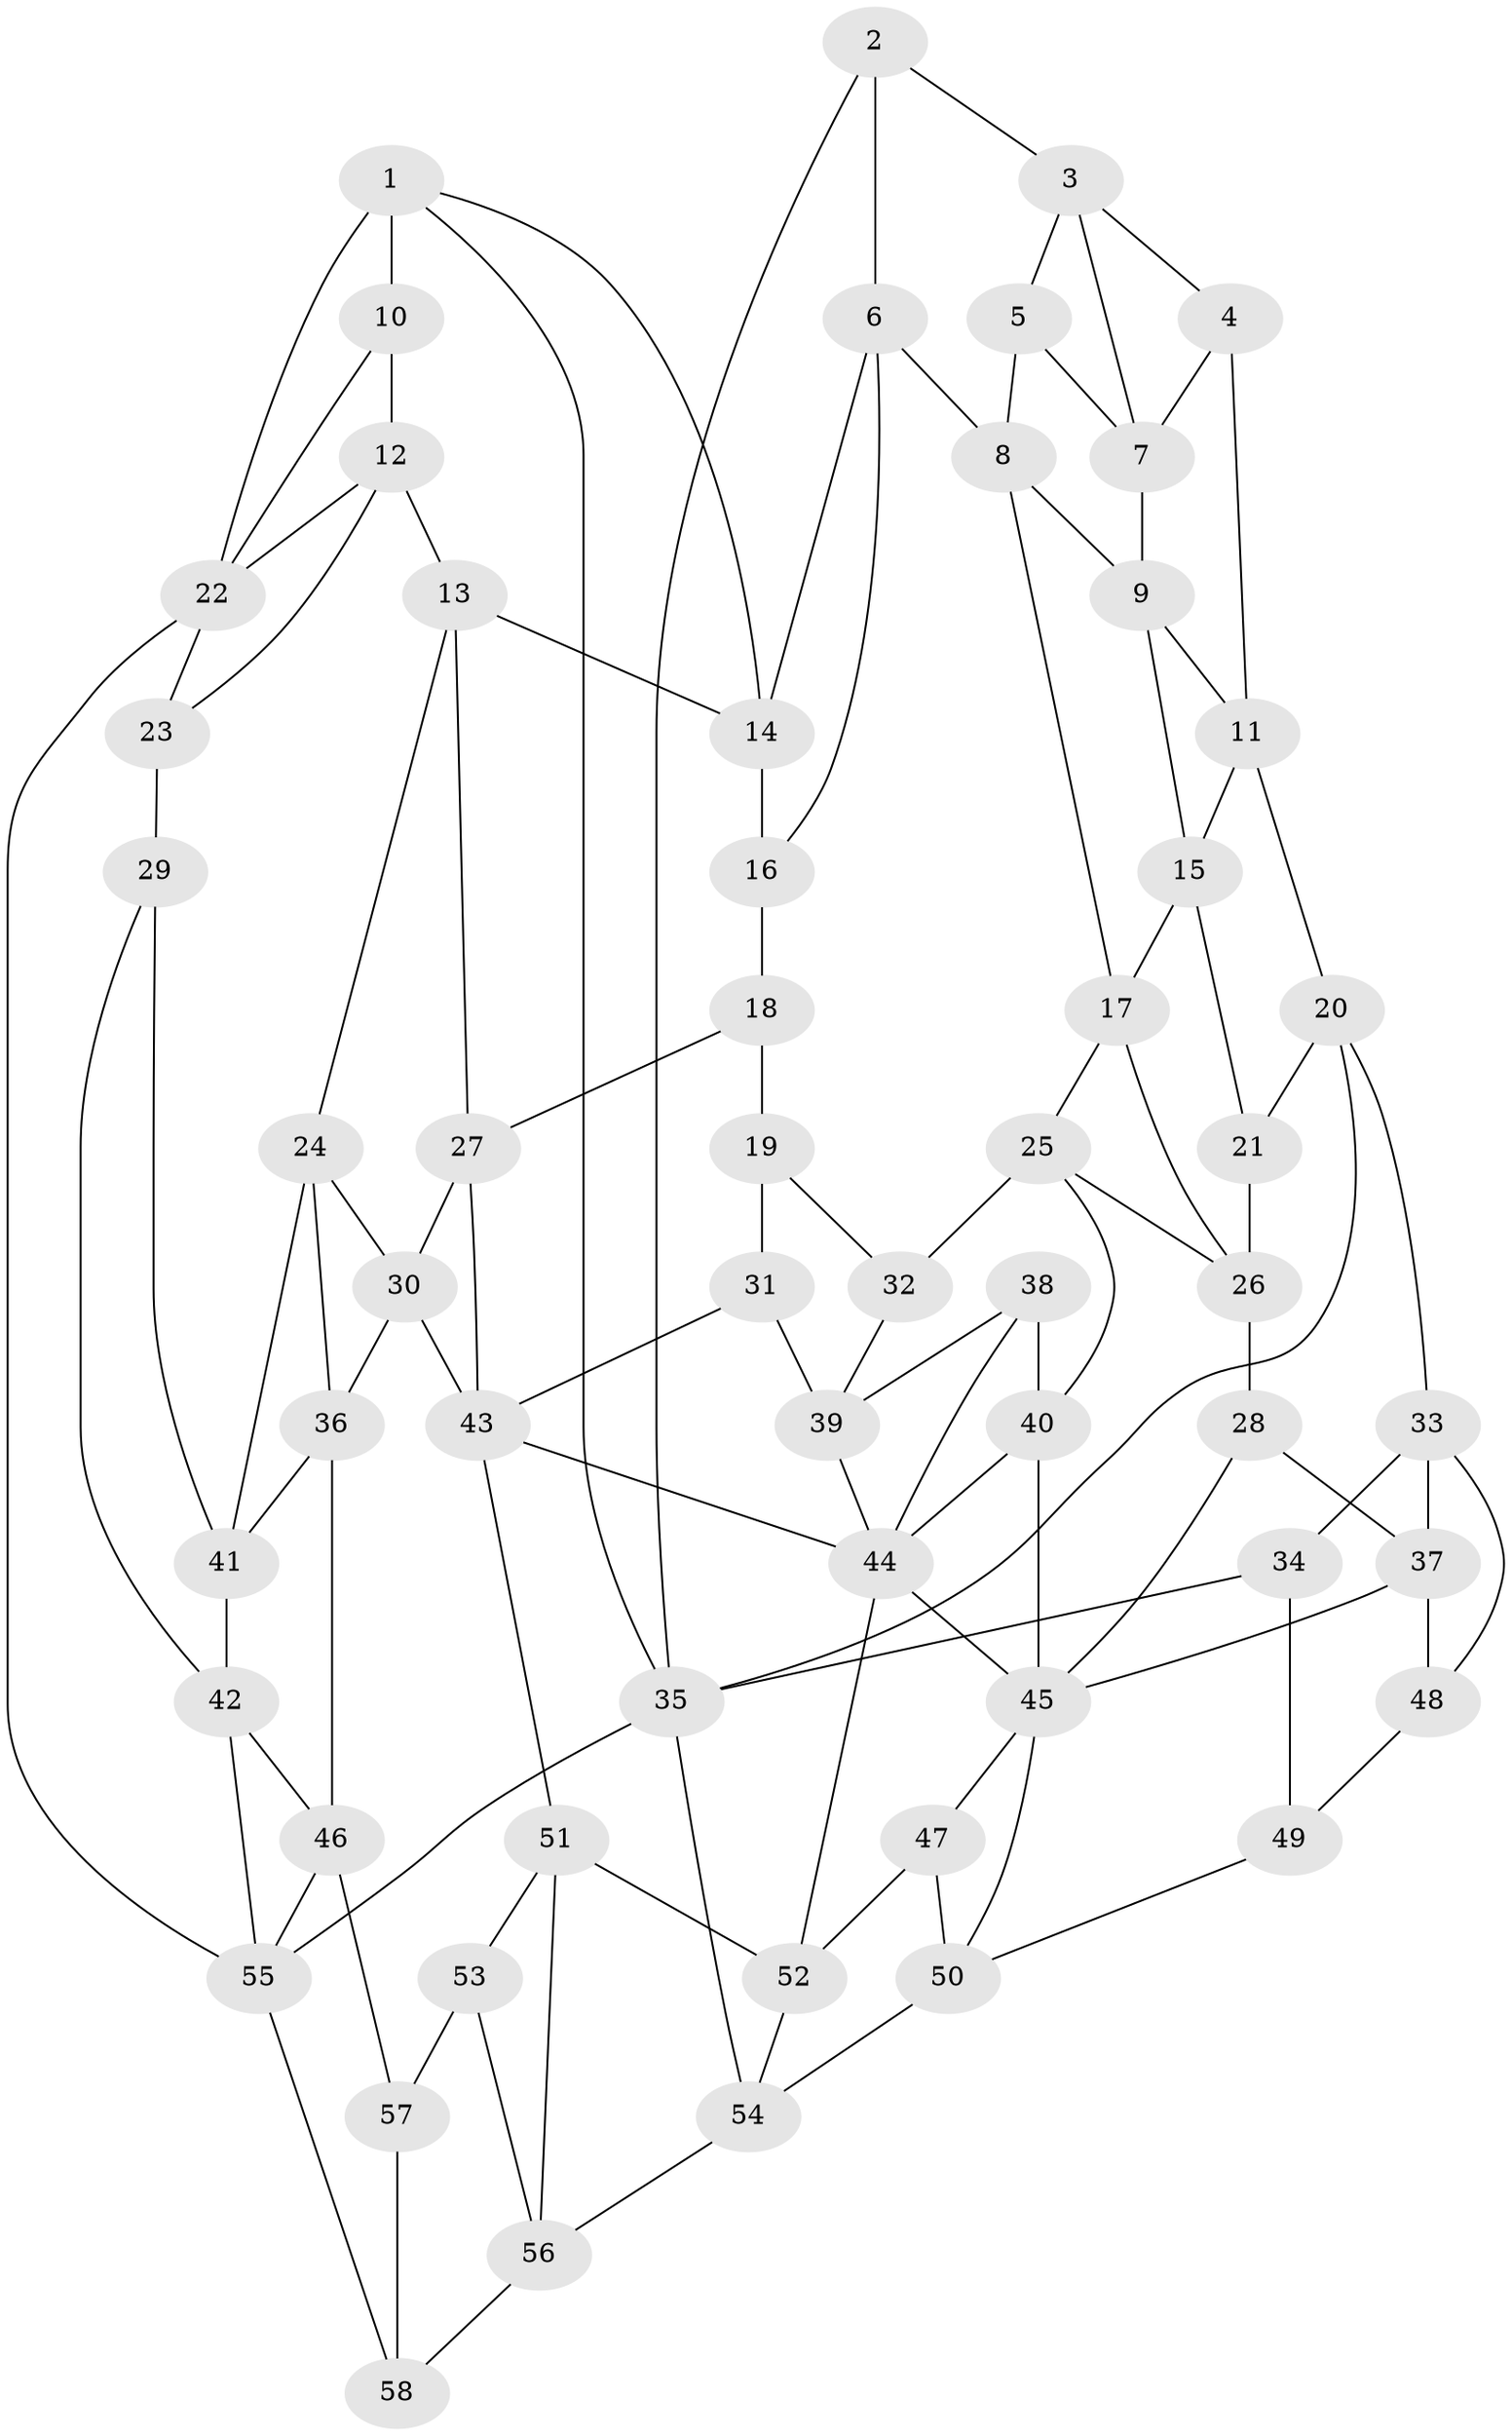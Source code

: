 // original degree distribution, {3: 0.02608695652173913, 4: 0.2608695652173913, 5: 0.4608695652173913, 6: 0.25217391304347825}
// Generated by graph-tools (version 1.1) at 2025/27/03/09/25 03:27:13]
// undirected, 58 vertices, 110 edges
graph export_dot {
graph [start="1"]
  node [color=gray90,style=filled];
  1;
  2;
  3;
  4;
  5;
  6;
  7;
  8;
  9;
  10;
  11;
  12;
  13;
  14;
  15;
  16;
  17;
  18;
  19;
  20;
  21;
  22;
  23;
  24;
  25;
  26;
  27;
  28;
  29;
  30;
  31;
  32;
  33;
  34;
  35;
  36;
  37;
  38;
  39;
  40;
  41;
  42;
  43;
  44;
  45;
  46;
  47;
  48;
  49;
  50;
  51;
  52;
  53;
  54;
  55;
  56;
  57;
  58;
  1 -- 10 [weight=2.0];
  1 -- 14 [weight=1.0];
  1 -- 22 [weight=1.0];
  1 -- 35 [weight=1.0];
  2 -- 3 [weight=1.0];
  2 -- 6 [weight=1.0];
  2 -- 35 [weight=1.0];
  3 -- 4 [weight=1.0];
  3 -- 5 [weight=1.0];
  3 -- 7 [weight=1.0];
  4 -- 7 [weight=1.0];
  4 -- 11 [weight=1.0];
  5 -- 7 [weight=1.0];
  5 -- 8 [weight=1.0];
  6 -- 8 [weight=1.0];
  6 -- 14 [weight=1.0];
  6 -- 16 [weight=1.0];
  7 -- 9 [weight=1.0];
  8 -- 9 [weight=1.0];
  8 -- 17 [weight=1.0];
  9 -- 11 [weight=1.0];
  9 -- 15 [weight=1.0];
  10 -- 12 [weight=1.0];
  10 -- 22 [weight=1.0];
  11 -- 15 [weight=1.0];
  11 -- 20 [weight=1.0];
  12 -- 13 [weight=1.0];
  12 -- 22 [weight=1.0];
  12 -- 23 [weight=1.0];
  13 -- 14 [weight=1.0];
  13 -- 24 [weight=1.0];
  13 -- 27 [weight=1.0];
  14 -- 16 [weight=1.0];
  15 -- 17 [weight=1.0];
  15 -- 21 [weight=1.0];
  16 -- 18 [weight=2.0];
  17 -- 25 [weight=1.0];
  17 -- 26 [weight=1.0];
  18 -- 19 [weight=1.0];
  18 -- 27 [weight=1.0];
  19 -- 31 [weight=1.0];
  19 -- 32 [weight=1.0];
  20 -- 21 [weight=1.0];
  20 -- 33 [weight=1.0];
  20 -- 35 [weight=1.0];
  21 -- 26 [weight=1.0];
  22 -- 23 [weight=1.0];
  22 -- 55 [weight=1.0];
  23 -- 29 [weight=2.0];
  24 -- 30 [weight=1.0];
  24 -- 36 [weight=1.0];
  24 -- 41 [weight=1.0];
  25 -- 26 [weight=1.0];
  25 -- 32 [weight=1.0];
  25 -- 40 [weight=1.0];
  26 -- 28 [weight=1.0];
  27 -- 30 [weight=1.0];
  27 -- 43 [weight=1.0];
  28 -- 37 [weight=1.0];
  28 -- 45 [weight=1.0];
  29 -- 41 [weight=1.0];
  29 -- 42 [weight=1.0];
  30 -- 36 [weight=1.0];
  30 -- 43 [weight=1.0];
  31 -- 39 [weight=1.0];
  31 -- 43 [weight=2.0];
  32 -- 39 [weight=1.0];
  33 -- 34 [weight=1.0];
  33 -- 37 [weight=1.0];
  33 -- 48 [weight=1.0];
  34 -- 35 [weight=1.0];
  34 -- 49 [weight=2.0];
  35 -- 54 [weight=1.0];
  35 -- 55 [weight=1.0];
  36 -- 41 [weight=1.0];
  36 -- 46 [weight=1.0];
  37 -- 45 [weight=1.0];
  37 -- 48 [weight=1.0];
  38 -- 39 [weight=1.0];
  38 -- 40 [weight=1.0];
  38 -- 44 [weight=1.0];
  39 -- 44 [weight=1.0];
  40 -- 44 [weight=1.0];
  40 -- 45 [weight=1.0];
  41 -- 42 [weight=1.0];
  42 -- 46 [weight=1.0];
  42 -- 55 [weight=1.0];
  43 -- 44 [weight=1.0];
  43 -- 51 [weight=1.0];
  44 -- 45 [weight=1.0];
  44 -- 52 [weight=1.0];
  45 -- 47 [weight=1.0];
  45 -- 50 [weight=1.0];
  46 -- 55 [weight=1.0];
  46 -- 57 [weight=1.0];
  47 -- 50 [weight=1.0];
  47 -- 52 [weight=1.0];
  48 -- 49 [weight=1.0];
  49 -- 50 [weight=1.0];
  50 -- 54 [weight=1.0];
  51 -- 52 [weight=1.0];
  51 -- 53 [weight=1.0];
  51 -- 56 [weight=1.0];
  52 -- 54 [weight=1.0];
  53 -- 56 [weight=1.0];
  53 -- 57 [weight=2.0];
  54 -- 56 [weight=1.0];
  55 -- 58 [weight=1.0];
  56 -- 58 [weight=1.0];
  57 -- 58 [weight=1.0];
}
